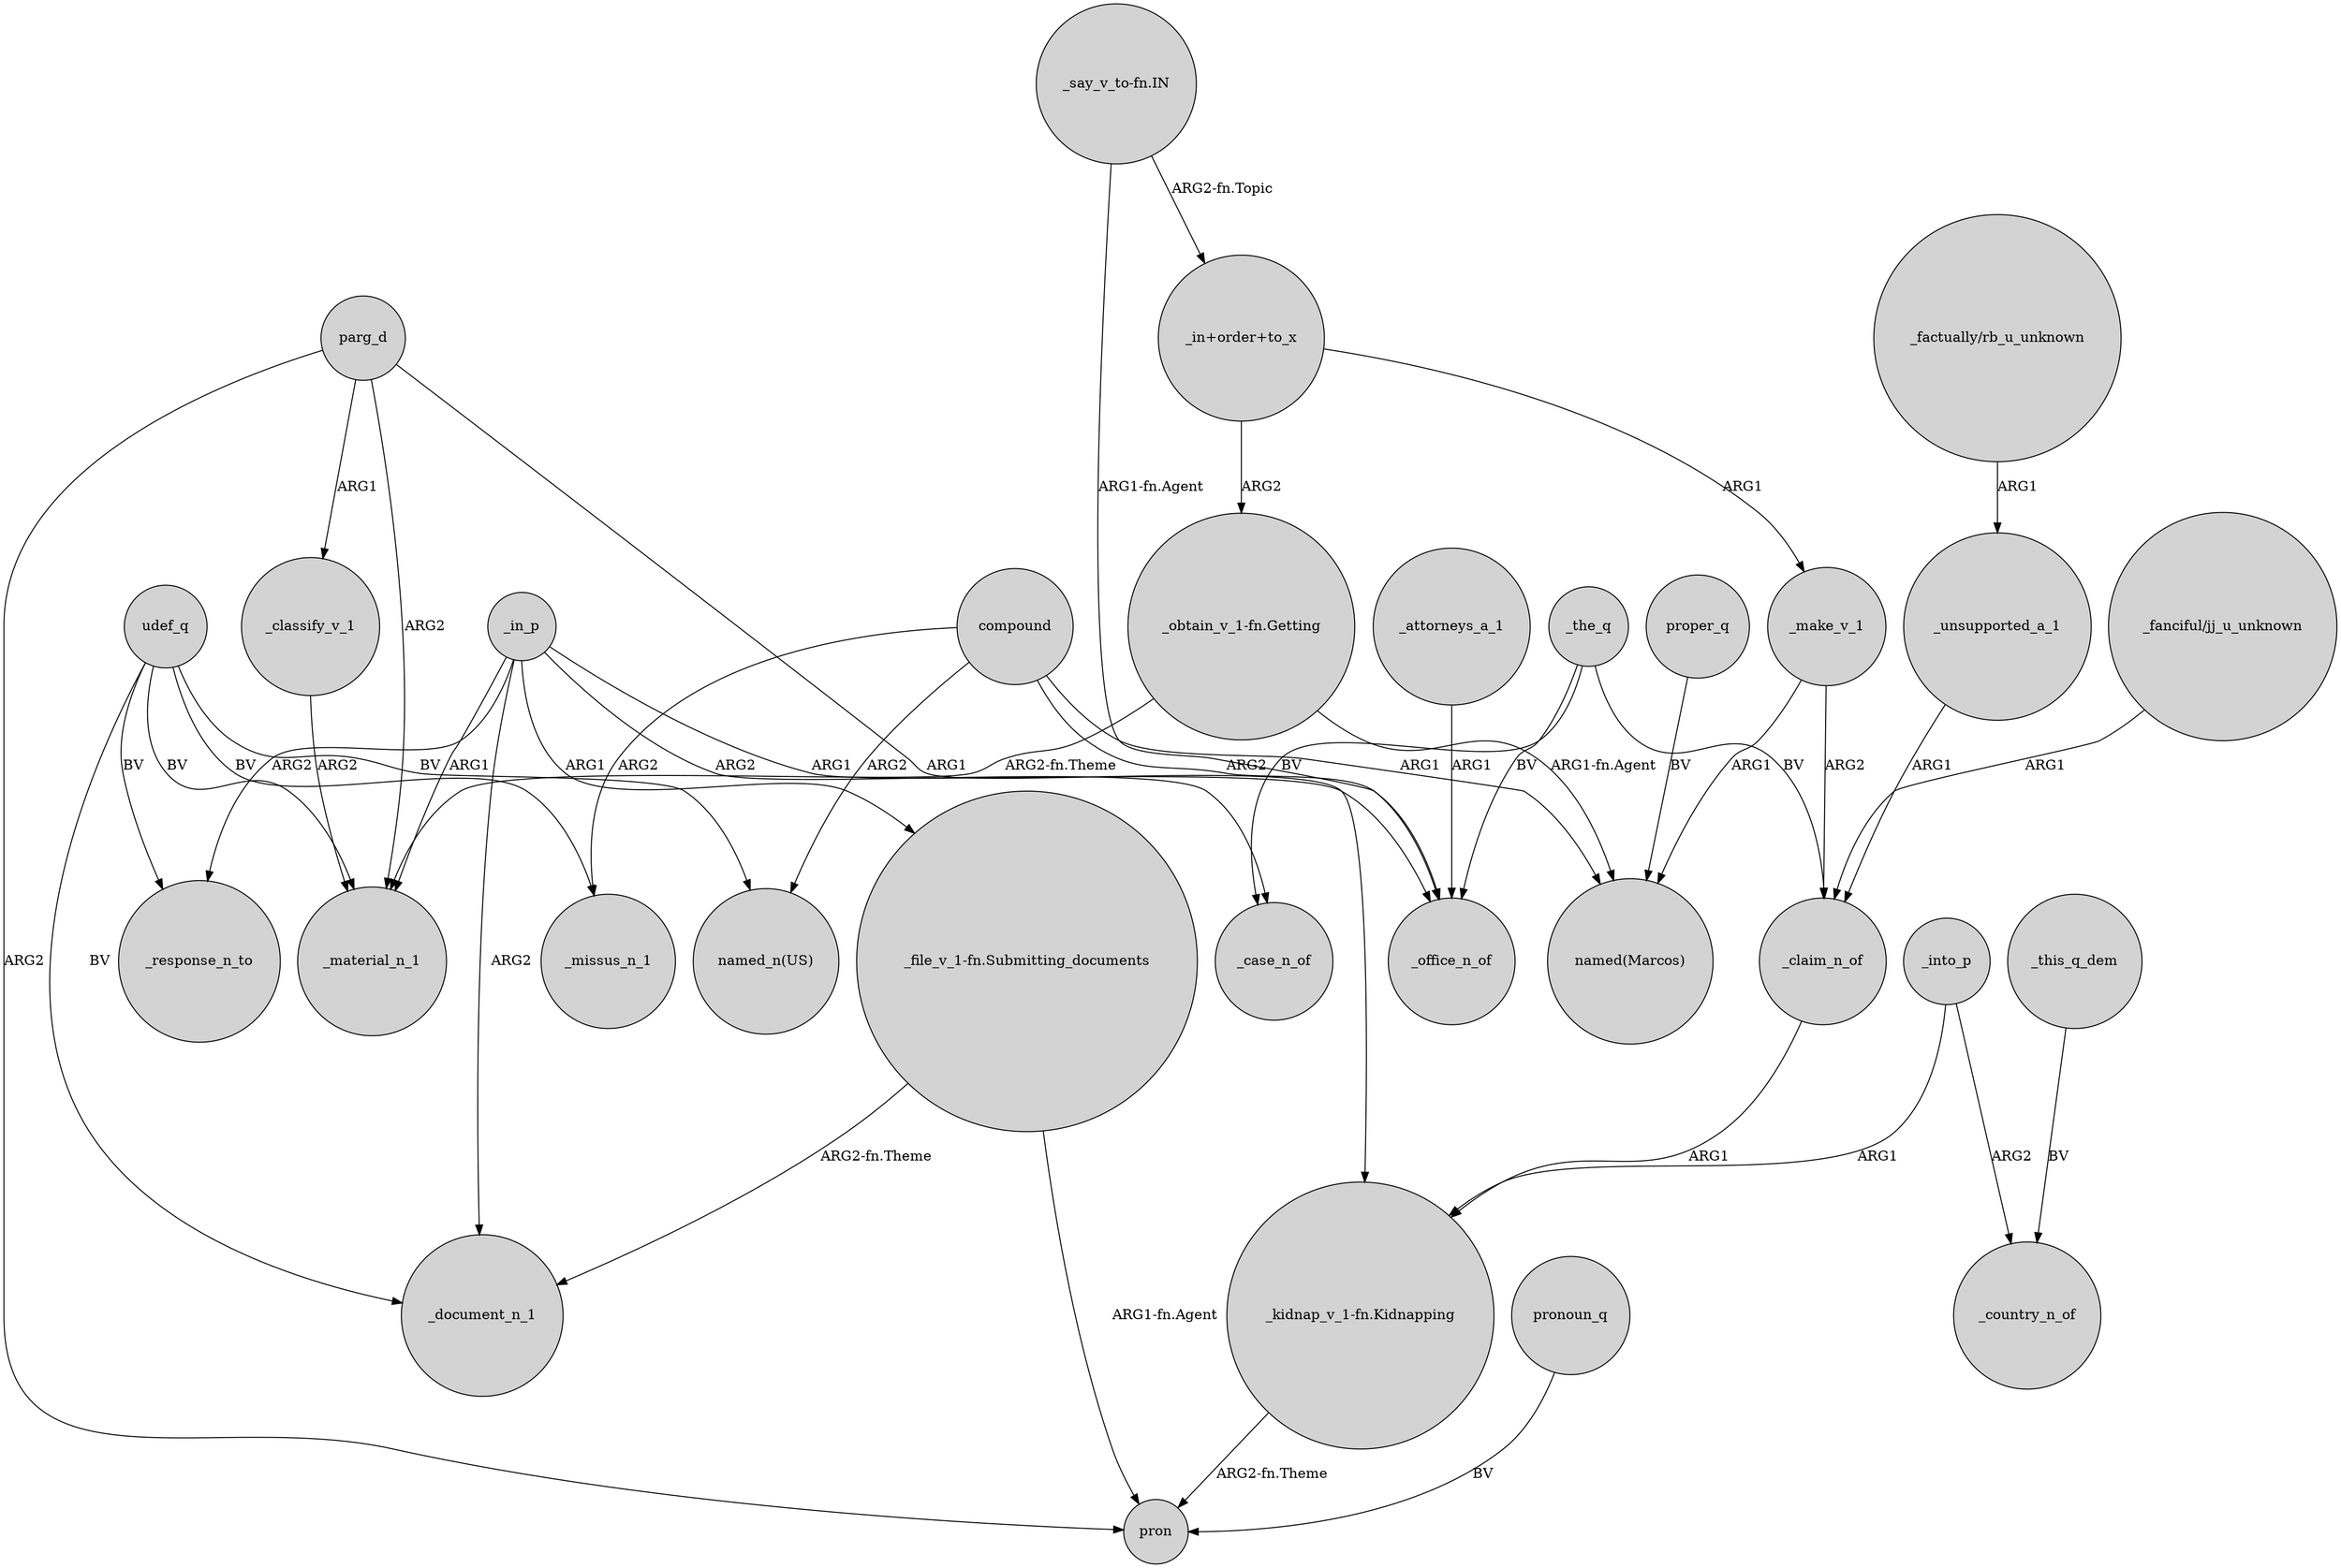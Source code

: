 digraph {
	node [shape=circle style=filled]
	"_obtain_v_1-fn.Getting" -> _material_n_1 [label="ARG2-fn.Theme"]
	udef_q -> "named_n(US)" [label=BV]
	_the_q -> _claim_n_of [label=BV]
	_into_p -> _country_n_of [label=ARG2]
	_in_p -> _document_n_1 [label=ARG2]
	_the_q -> _case_n_of [label=BV]
	compound -> _missus_n_1 [label=ARG2]
	"_in+order+to_x" -> "_obtain_v_1-fn.Getting" [label=ARG2]
	_this_q_dem -> _country_n_of [label=BV]
	_in_p -> _office_n_of [label=ARG1]
	parg_d -> "_kidnap_v_1-fn.Kidnapping" [label=ARG1]
	"_say_v_to-fn.IN" -> _office_n_of [label="ARG1-fn.Agent"]
	udef_q -> _document_n_1 [label=BV]
	udef_q -> _missus_n_1 [label=BV]
	"_kidnap_v_1-fn.Kidnapping" -> pron [label="ARG2-fn.Theme"]
	compound -> "named_n(US)" [label=ARG2]
	_into_p -> "_kidnap_v_1-fn.Kidnapping" [label=ARG1]
	_the_q -> _office_n_of [label=BV]
	"_say_v_to-fn.IN" -> "_in+order+to_x" [label="ARG2-fn.Topic"]
	_in_p -> _material_n_1 [label=ARG1]
	compound -> "named(Marcos)" [label=ARG1]
	_in_p -> "_file_v_1-fn.Submitting_documents" [label=ARG1]
	parg_d -> pron [label=ARG2]
	_claim_n_of -> "_kidnap_v_1-fn.Kidnapping" [label=ARG1]
	pronoun_q -> pron [label=BV]
	_in_p -> _response_n_to [label=ARG2]
	"_file_v_1-fn.Submitting_documents" -> _document_n_1 [label="ARG2-fn.Theme"]
	"_in+order+to_x" -> _make_v_1 [label=ARG1]
	"_fanciful/jj_u_unknown" -> _claim_n_of [label=ARG1]
	udef_q -> _material_n_1 [label=BV]
	_classify_v_1 -> _material_n_1 [label=ARG2]
	_attorneys_a_1 -> _office_n_of [label=ARG1]
	parg_d -> _material_n_1 [label=ARG2]
	"_file_v_1-fn.Submitting_documents" -> pron [label="ARG1-fn.Agent"]
	_make_v_1 -> "named(Marcos)" [label=ARG1]
	_unsupported_a_1 -> _claim_n_of [label=ARG1]
	_in_p -> _case_n_of [label=ARG2]
	_make_v_1 -> _claim_n_of [label=ARG2]
	"_factually/rb_u_unknown" -> _unsupported_a_1 [label=ARG1]
	parg_d -> _classify_v_1 [label=ARG1]
	compound -> _office_n_of [label=ARG2]
	proper_q -> "named(Marcos)" [label=BV]
	"_obtain_v_1-fn.Getting" -> "named(Marcos)" [label="ARG1-fn.Agent"]
	udef_q -> _response_n_to [label=BV]
}
